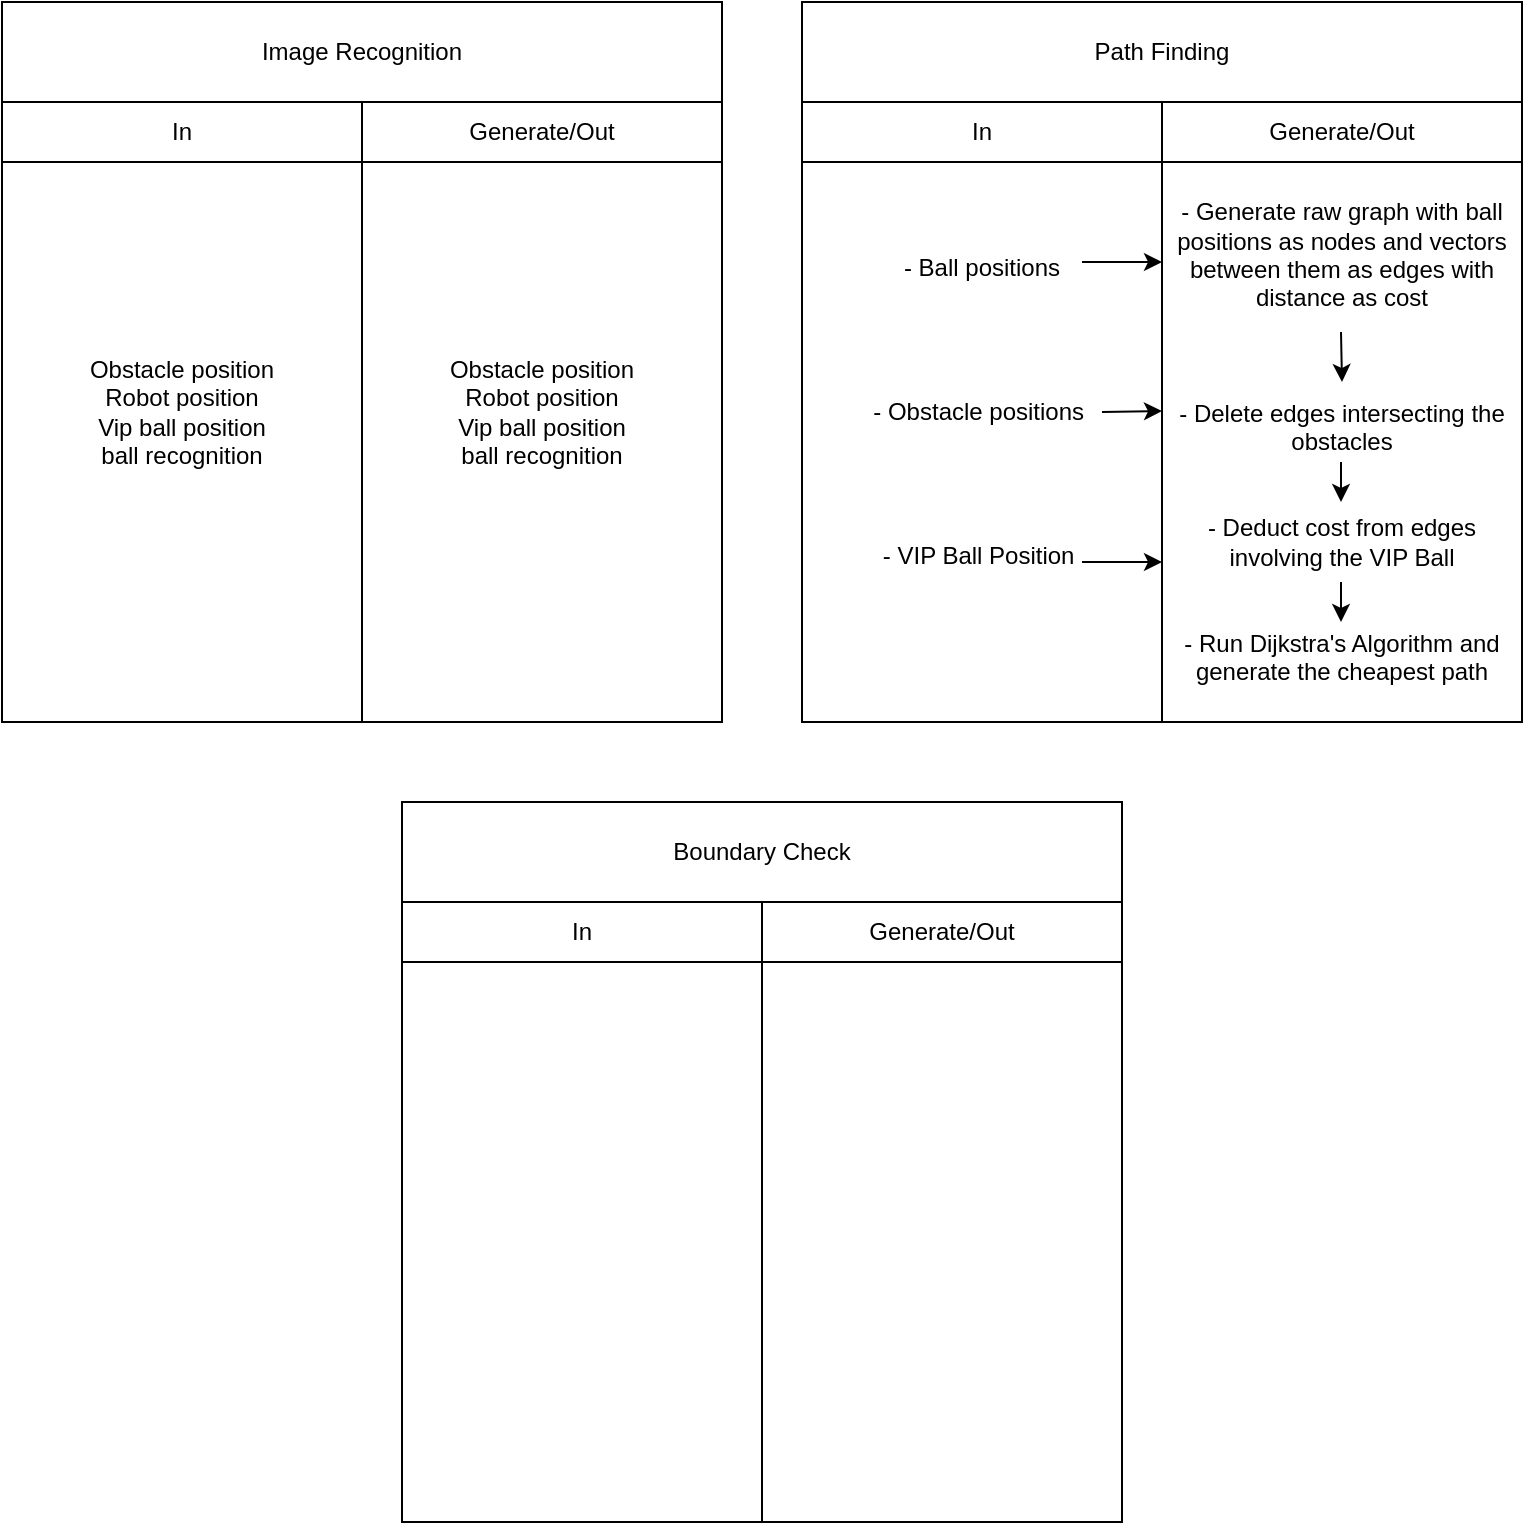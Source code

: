 <mxfile version="26.1.0">
  <diagram name="Page-1" id="Bbe1r4yJzpWkFwykBEAs">
    <mxGraphModel dx="954" dy="605" grid="1" gridSize="10" guides="1" tooltips="1" connect="1" arrows="1" fold="1" page="1" pageScale="1" pageWidth="850" pageHeight="1100" math="0" shadow="0">
      <root>
        <mxCell id="0" />
        <mxCell id="1" parent="0" />
        <mxCell id="dxULG-Z5umUymMzxL-Sg-2" value="i" style="whiteSpace=wrap;html=1;aspect=fixed;" parent="1" vertex="1">
          <mxGeometry x="440" y="40" width="360" height="360" as="geometry" />
        </mxCell>
        <mxCell id="dxULG-Z5umUymMzxL-Sg-3" value="" style="whiteSpace=wrap;html=1;aspect=fixed;" parent="1" vertex="1">
          <mxGeometry x="240" y="440" width="360" height="360" as="geometry" />
        </mxCell>
        <mxCell id="dxULG-Z5umUymMzxL-Sg-4" value="Image Recognition" style="rounded=0;whiteSpace=wrap;html=1;" parent="1" vertex="1">
          <mxGeometry x="40" y="40" width="360" height="50" as="geometry" />
        </mxCell>
        <mxCell id="dxULG-Z5umUymMzxL-Sg-5" value="Path Finding" style="rounded=0;whiteSpace=wrap;html=1;" parent="1" vertex="1">
          <mxGeometry x="440" y="40" width="360" height="50" as="geometry" />
        </mxCell>
        <mxCell id="dxULG-Z5umUymMzxL-Sg-6" value="Boundary Check" style="rounded=0;whiteSpace=wrap;html=1;" parent="1" vertex="1">
          <mxGeometry x="240" y="440" width="360" height="50" as="geometry" />
        </mxCell>
        <mxCell id="dxULG-Z5umUymMzxL-Sg-7" value="Obstacle position&lt;div&gt;Robot position&lt;/div&gt;&lt;div&gt;Vip ball position&lt;/div&gt;&lt;div&gt;ball recognition&lt;/div&gt;" style="rounded=0;whiteSpace=wrap;html=1;" parent="1" vertex="1">
          <mxGeometry x="40" y="90" width="180" height="310" as="geometry" />
        </mxCell>
        <mxCell id="dxULG-Z5umUymMzxL-Sg-8" value="- Ball positions&lt;div&gt;&lt;br&gt;&lt;br&gt;&lt;br&gt;&lt;br&gt;&lt;/div&gt;&lt;div&gt;&lt;span style=&quot;background-color: transparent; color: light-dark(rgb(0, 0, 0), rgb(255, 255, 255));&quot;&gt;- Obstacle positions&amp;nbsp;&lt;/span&gt;&lt;/div&gt;&lt;div&gt;&lt;span style=&quot;background-color: transparent; color: light-dark(rgb(0, 0, 0), rgb(255, 255, 255));&quot;&gt;&lt;br&gt;&lt;/span&gt;&lt;/div&gt;&lt;div&gt;&lt;br&gt;&lt;/div&gt;&lt;div&gt;&lt;br&gt;&lt;br&gt;- VIP Ball Position&amp;nbsp;&lt;/div&gt;" style="rounded=0;whiteSpace=wrap;html=1;" parent="1" vertex="1">
          <mxGeometry x="440" y="90" width="180" height="310" as="geometry" />
        </mxCell>
        <mxCell id="dxULG-Z5umUymMzxL-Sg-9" value="" style="rounded=0;whiteSpace=wrap;html=1;" parent="1" vertex="1">
          <mxGeometry x="240" y="490" width="180" height="310" as="geometry" />
        </mxCell>
        <mxCell id="dxULG-Z5umUymMzxL-Sg-10" value="In&lt;span style=&quot;color: rgba(0, 0, 0, 0); font-family: monospace; font-size: 0px; text-align: start; text-wrap-mode: nowrap;&quot;&gt;%3CmxGraphModel%3E%3Croot%3E%3CmxCell%20id%3D%220%22%2F%3E%3CmxCell%20id%3D%221%22%20parent%3D%220%22%2F%3E%3CmxCell%20id%3D%222%22%20value%3D%22%22%20style%3D%22rounded%3D0%3BwhiteSpace%3Dwrap%3Bhtml%3D1%3B%22%20vertex%3D%221%22%20parent%3D%221%22%3E%3CmxGeometry%20x%3D%2240%22%20y%3D%2290%22%20width%3D%22180%22%20height%3D%22310%22%20as%3D%22geometry%22%2F%3E%3C%2FmxCell%3E%3C%2Froot%3E%3C%2FmxGraphModel%3E&lt;/span&gt;" style="rounded=0;whiteSpace=wrap;html=1;" parent="1" vertex="1">
          <mxGeometry x="40" y="90" width="180" height="30" as="geometry" />
        </mxCell>
        <mxCell id="dxULG-Z5umUymMzxL-Sg-11" value="In&lt;span style=&quot;color: rgba(0, 0, 0, 0); font-family: monospace; font-size: 0px; text-align: start; text-wrap-mode: nowrap;&quot;&gt;%3CmxGraphModel%3E%3Croot%3E%3CmxCell%20id%3D%220%22%2F%3E%3CmxCell%20id%3D%221%22%20parent%3D%220%22%2F%3E%3CmxCell%20id%3D%222%22%20value%3D%22%22%20style%3D%22rounded%3D0%3BwhiteSpace%3Dwrap%3Bhtml%3D1%3B%22%20vertex%3D%221%22%20parent%3D%221%22%3E%3CmxGeometry%20x%3D%2240%22%20y%3D%2290%22%20width%3D%22180%22%20height%3D%22310%22%20as%3D%22geometry%22%2F%3E%3C%2FmxCell%3E%3C%2Froot%3E%3C%2FmxGraphModel%3E&lt;/span&gt;" style="rounded=0;whiteSpace=wrap;html=1;" parent="1" vertex="1">
          <mxGeometry x="440" y="90" width="180" height="30" as="geometry" />
        </mxCell>
        <mxCell id="dxULG-Z5umUymMzxL-Sg-12" value="In&lt;span style=&quot;color: rgba(0, 0, 0, 0); font-family: monospace; font-size: 0px; text-align: start; text-wrap-mode: nowrap;&quot;&gt;%3CmxGraphModel%3E%3Croot%3E%3CmxCell%20id%3D%220%22%2F%3E%3CmxCell%20id%3D%221%22%20parent%3D%220%22%2F%3E%3CmxCell%20id%3D%222%22%20value%3D%22%22%20style%3D%22rounded%3D0%3BwhiteSpace%3Dwrap%3Bhtml%3D1%3B%22%20vertex%3D%221%22%20parent%3D%221%22%3E%3CmxGeometry%20x%3D%2240%22%20y%3D%2290%22%20width%3D%22180%22%20height%3D%22310%22%20as%3D%22geometry%22%2F%3E%3C%2FmxCell%3E%3C%2Froot%3E%3C%2FmxGraphModel%3E&lt;/span&gt;" style="rounded=0;whiteSpace=wrap;html=1;" parent="1" vertex="1">
          <mxGeometry x="240" y="490" width="180" height="30" as="geometry" />
        </mxCell>
        <mxCell id="dxULG-Z5umUymMzxL-Sg-15" value="Generate/Out" style="rounded=0;whiteSpace=wrap;html=1;" parent="1" vertex="1">
          <mxGeometry x="620" y="90" width="180" height="30" as="geometry" />
        </mxCell>
        <mxCell id="dxULG-Z5umUymMzxL-Sg-16" value="Generate/Out" style="rounded=0;whiteSpace=wrap;html=1;" parent="1" vertex="1">
          <mxGeometry x="420" y="490" width="180" height="30" as="geometry" />
        </mxCell>
        <mxCell id="0Dzy3W4TfuY-f4yHPvCH-6" value="Obstacle position&lt;div&gt;Robot position&lt;/div&gt;&lt;div&gt;Vip ball position&lt;/div&gt;&lt;div&gt;ball recognition&lt;/div&gt;" style="rounded=0;whiteSpace=wrap;html=1;" vertex="1" parent="1">
          <mxGeometry x="40" y="90" width="180" height="310" as="geometry" />
        </mxCell>
        <mxCell id="LNn6GQjA4AxwgEIGZr4C-2" value="- Generate raw graph with ball positions as nodes and vectors between them as edges with distance as cost&lt;br&gt;&lt;br&gt;&lt;br&gt;&lt;br&gt;- Delete edges intersecting the obstacles&lt;div&gt;&lt;br&gt;&lt;/div&gt;&lt;div&gt;&lt;br&gt;&lt;/div&gt;&lt;div&gt;- Deduct cost from edges involving the VIP Ball&lt;br&gt;&lt;br&gt;&lt;br&gt;- Run Dijkstra&#39;s Algorithm and generate the cheapest path&lt;/div&gt;" style="rounded=0;whiteSpace=wrap;html=1;" vertex="1" parent="1">
          <mxGeometry x="620" y="120" width="180" height="280" as="geometry" />
        </mxCell>
        <mxCell id="0Dzy3W4TfuY-f4yHPvCH-7" value="Obstacle position&lt;div&gt;Robot position&lt;/div&gt;&lt;div&gt;Vip ball position&lt;/div&gt;&lt;div&gt;ball recognition&lt;/div&gt;" style="rounded=0;whiteSpace=wrap;html=1;" vertex="1" parent="1">
          <mxGeometry x="220" y="90" width="180" height="310" as="geometry" />
        </mxCell>
        <mxCell id="LNn6GQjA4AxwgEIGZr4C-4" value="" style="endArrow=classic;html=1;rounded=0;" edge="1" parent="1">
          <mxGeometry width="50" height="50" relative="1" as="geometry">
            <mxPoint x="709.5" y="205" as="sourcePoint" />
            <mxPoint x="710" y="230" as="targetPoint" />
          </mxGeometry>
        </mxCell>
        <mxCell id="0Dzy3W4TfuY-f4yHPvCH-10" value="In" style="rounded=0;whiteSpace=wrap;html=1;" vertex="1" parent="1">
          <mxGeometry x="40" y="90" width="180" height="30" as="geometry" />
        </mxCell>
        <mxCell id="LNn6GQjA4AxwgEIGZr4C-5" value="" style="endArrow=classic;html=1;rounded=0;" edge="1" parent="1">
          <mxGeometry width="50" height="50" relative="1" as="geometry">
            <mxPoint x="590" y="245" as="sourcePoint" />
            <mxPoint x="620" y="244.5" as="targetPoint" />
          </mxGeometry>
        </mxCell>
        <mxCell id="0Dzy3W4TfuY-f4yHPvCH-11" value="Generate/Out" style="rounded=0;whiteSpace=wrap;html=1;" vertex="1" parent="1">
          <mxGeometry x="220" y="90" width="180" height="30" as="geometry" />
        </mxCell>
        <mxCell id="LNn6GQjA4AxwgEIGZr4C-7" value="" style="endArrow=classic;html=1;rounded=0;" edge="1" parent="1">
          <mxGeometry width="50" height="50" relative="1" as="geometry">
            <mxPoint x="580" y="170" as="sourcePoint" />
            <mxPoint x="620" y="170" as="targetPoint" />
          </mxGeometry>
        </mxCell>
        <mxCell id="LNn6GQjA4AxwgEIGZr4C-8" value="" style="endArrow=classic;html=1;rounded=0;" edge="1" parent="1">
          <mxGeometry width="50" height="50" relative="1" as="geometry">
            <mxPoint x="580" y="320" as="sourcePoint" />
            <mxPoint x="620" y="320" as="targetPoint" />
          </mxGeometry>
        </mxCell>
        <mxCell id="LNn6GQjA4AxwgEIGZr4C-9" value="" style="endArrow=classic;html=1;rounded=0;" edge="1" parent="1">
          <mxGeometry width="50" height="50" relative="1" as="geometry">
            <mxPoint x="709.5" y="270" as="sourcePoint" />
            <mxPoint x="709.5" y="290" as="targetPoint" />
          </mxGeometry>
        </mxCell>
        <mxCell id="LNn6GQjA4AxwgEIGZr4C-10" value="" style="endArrow=classic;html=1;rounded=0;" edge="1" parent="1">
          <mxGeometry width="50" height="50" relative="1" as="geometry">
            <mxPoint x="709.5" y="330" as="sourcePoint" />
            <mxPoint x="709.5" y="350" as="targetPoint" />
          </mxGeometry>
        </mxCell>
      </root>
    </mxGraphModel>
  </diagram>
</mxfile>
